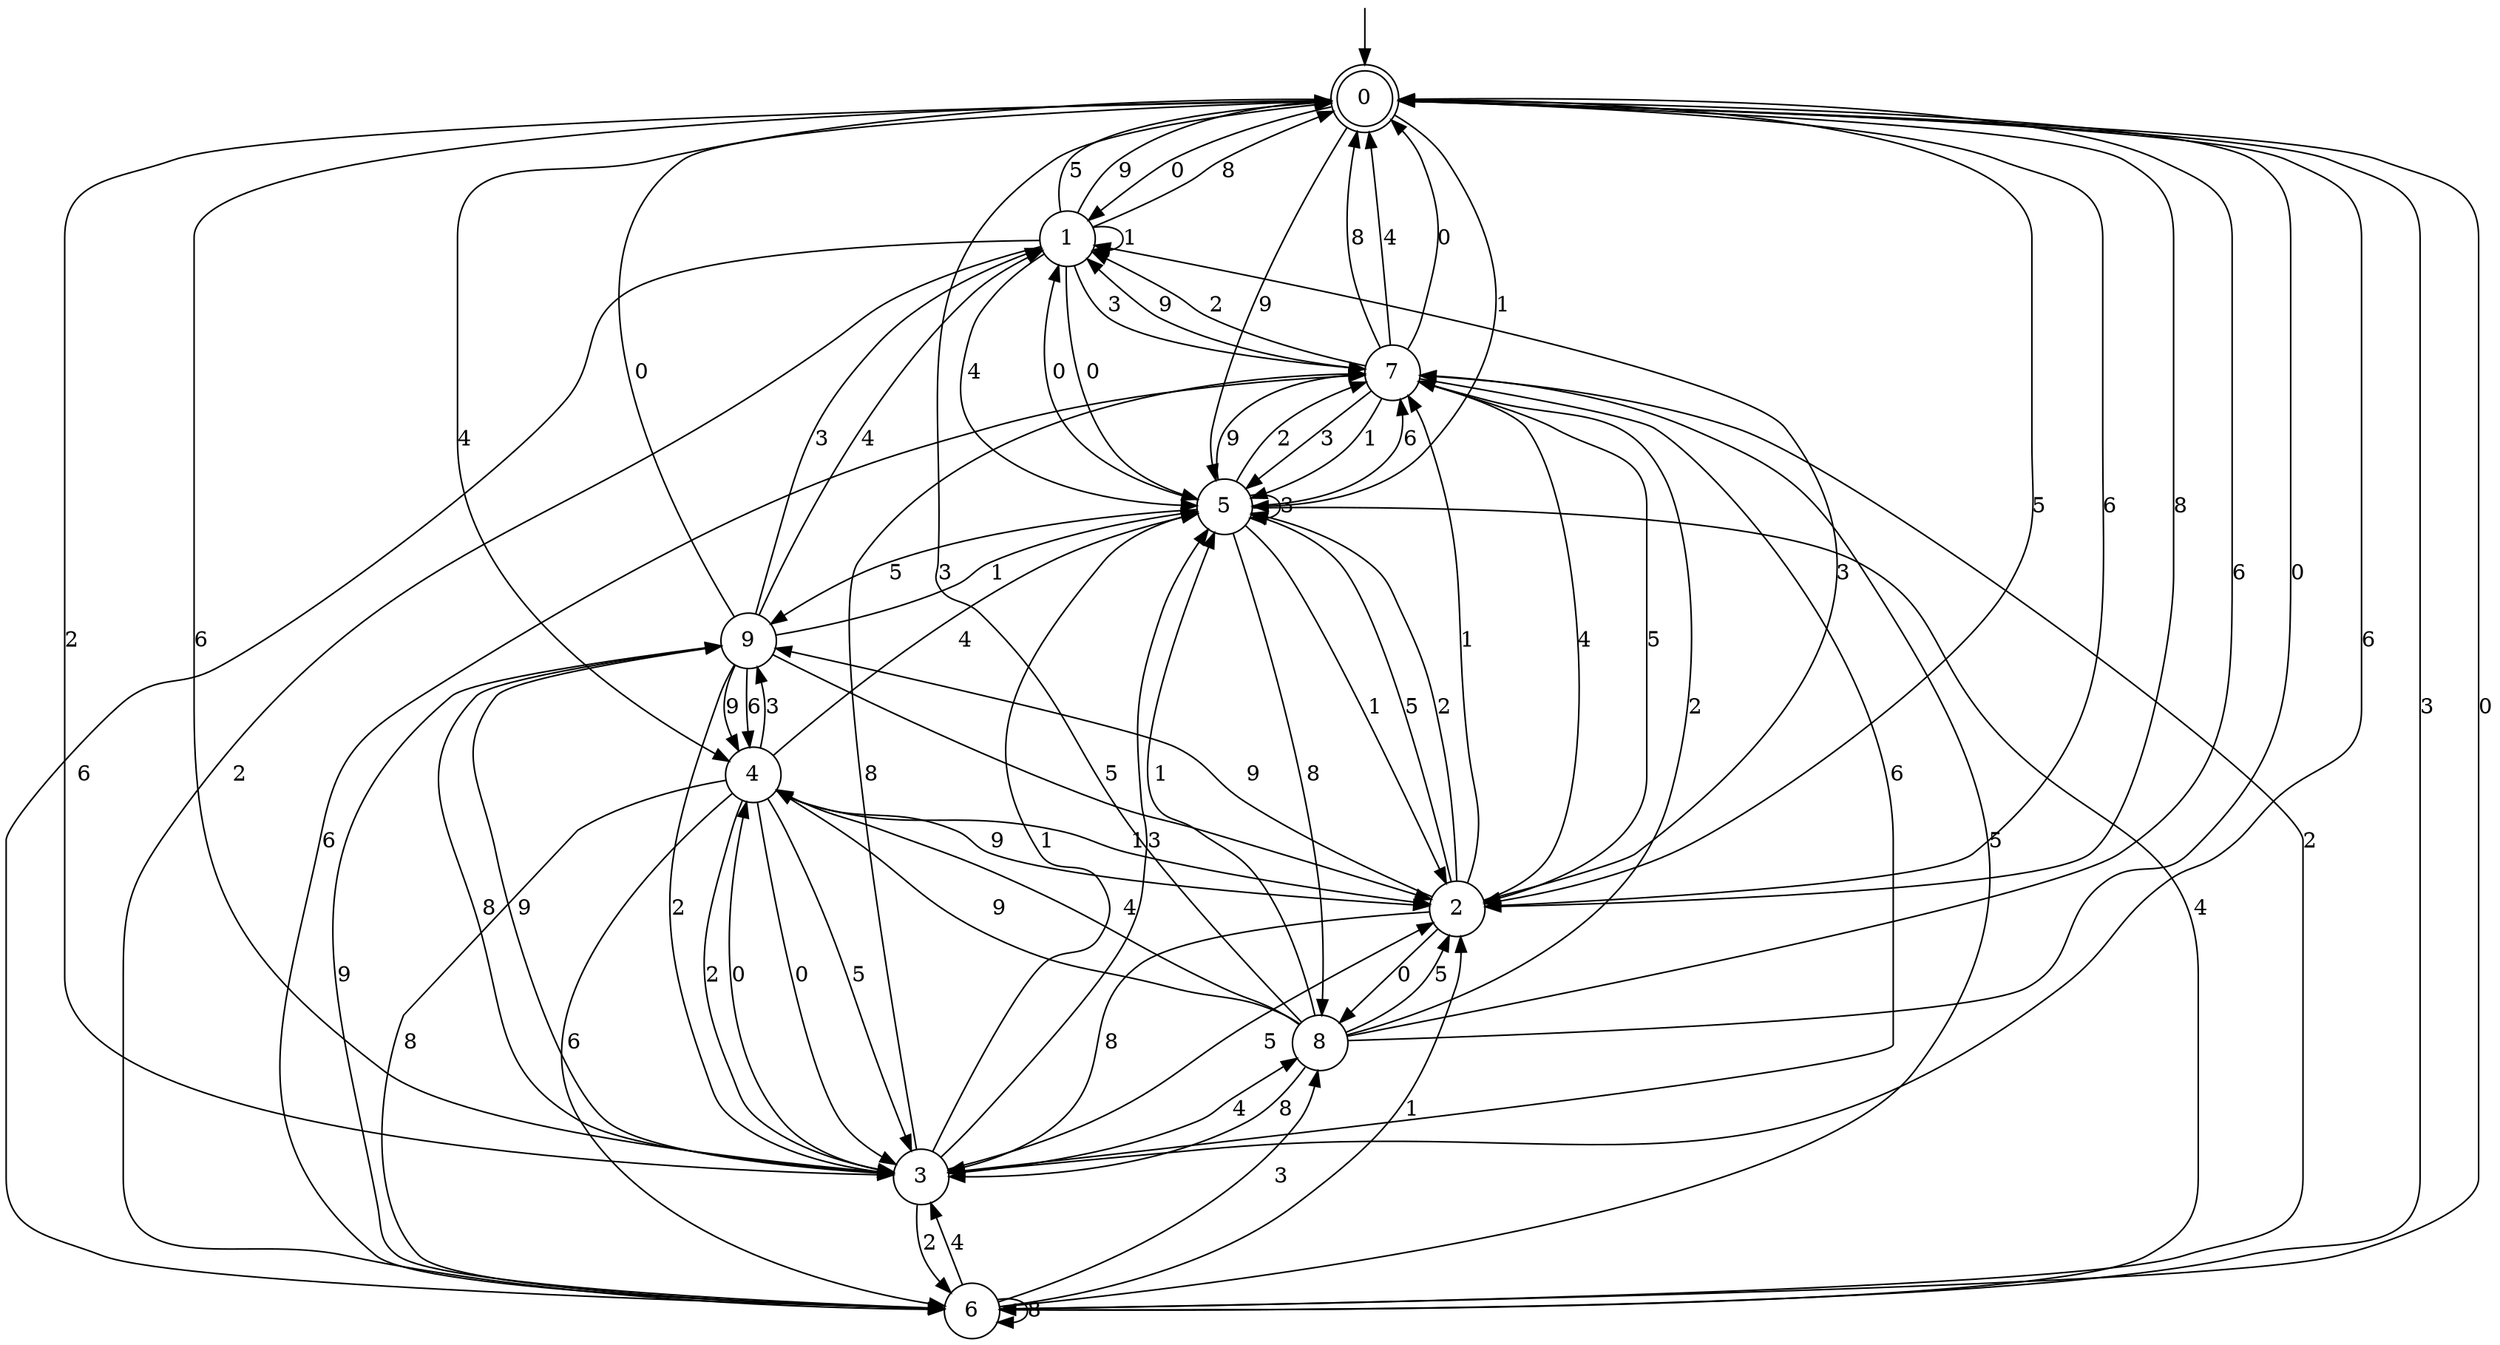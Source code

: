 digraph g {

	s0 [shape="doublecircle" label="0"];
	s1 [shape="circle" label="1"];
	s2 [shape="circle" label="2"];
	s3 [shape="circle" label="3"];
	s4 [shape="circle" label="4"];
	s5 [shape="circle" label="5"];
	s6 [shape="circle" label="6"];
	s7 [shape="circle" label="7"];
	s8 [shape="circle" label="8"];
	s9 [shape="circle" label="9"];
	s0 -> s1 [label="0"];
	s0 -> s2 [label="8"];
	s0 -> s3 [label="6"];
	s0 -> s2 [label="5"];
	s0 -> s4 [label="4"];
	s0 -> s5 [label="9"];
	s0 -> s5 [label="1"];
	s0 -> s6 [label="3"];
	s0 -> s3 [label="2"];
	s1 -> s5 [label="0"];
	s1 -> s0 [label="8"];
	s1 -> s6 [label="6"];
	s1 -> s0 [label="5"];
	s1 -> s5 [label="4"];
	s1 -> s0 [label="9"];
	s1 -> s1 [label="1"];
	s1 -> s7 [label="3"];
	s1 -> s6 [label="2"];
	s2 -> s8 [label="0"];
	s2 -> s3 [label="8"];
	s2 -> s0 [label="6"];
	s2 -> s5 [label="5"];
	s2 -> s7 [label="4"];
	s2 -> s9 [label="9"];
	s2 -> s7 [label="1"];
	s2 -> s1 [label="3"];
	s2 -> s5 [label="2"];
	s3 -> s4 [label="0"];
	s3 -> s7 [label="8"];
	s3 -> s0 [label="6"];
	s3 -> s2 [label="5"];
	s3 -> s8 [label="4"];
	s3 -> s9 [label="9"];
	s3 -> s5 [label="1"];
	s3 -> s5 [label="3"];
	s3 -> s6 [label="2"];
	s4 -> s3 [label="0"];
	s4 -> s6 [label="8"];
	s4 -> s6 [label="6"];
	s4 -> s3 [label="5"];
	s4 -> s5 [label="4"];
	s4 -> s2 [label="9"];
	s4 -> s2 [label="1"];
	s4 -> s9 [label="3"];
	s4 -> s3 [label="2"];
	s5 -> s1 [label="0"];
	s5 -> s8 [label="8"];
	s5 -> s7 [label="6"];
	s5 -> s9 [label="5"];
	s5 -> s6 [label="4"];
	s5 -> s7 [label="9"];
	s5 -> s2 [label="1"];
	s5 -> s5 [label="3"];
	s5 -> s7 [label="2"];
	s6 -> s0 [label="0"];
	s6 -> s6 [label="8"];
	s6 -> s7 [label="6"];
	s6 -> s7 [label="5"];
	s6 -> s3 [label="4"];
	s6 -> s9 [label="9"];
	s6 -> s2 [label="1"];
	s6 -> s8 [label="3"];
	s6 -> s7 [label="2"];
	s7 -> s0 [label="0"];
	s7 -> s0 [label="8"];
	s7 -> s3 [label="6"];
	s7 -> s2 [label="5"];
	s7 -> s0 [label="4"];
	s7 -> s1 [label="9"];
	s7 -> s5 [label="1"];
	s7 -> s5 [label="3"];
	s7 -> s1 [label="2"];
	s8 -> s0 [label="0"];
	s8 -> s3 [label="8"];
	s8 -> s0 [label="6"];
	s8 -> s2 [label="5"];
	s8 -> s4 [label="4"];
	s8 -> s4 [label="9"];
	s8 -> s5 [label="1"];
	s8 -> s0 [label="3"];
	s8 -> s7 [label="2"];
	s9 -> s0 [label="0"];
	s9 -> s3 [label="8"];
	s9 -> s4 [label="6"];
	s9 -> s2 [label="5"];
	s9 -> s1 [label="4"];
	s9 -> s4 [label="9"];
	s9 -> s5 [label="1"];
	s9 -> s1 [label="3"];
	s9 -> s3 [label="2"];

__start0 [label="" shape="none" width="0" height="0"];
__start0 -> s0;

}
